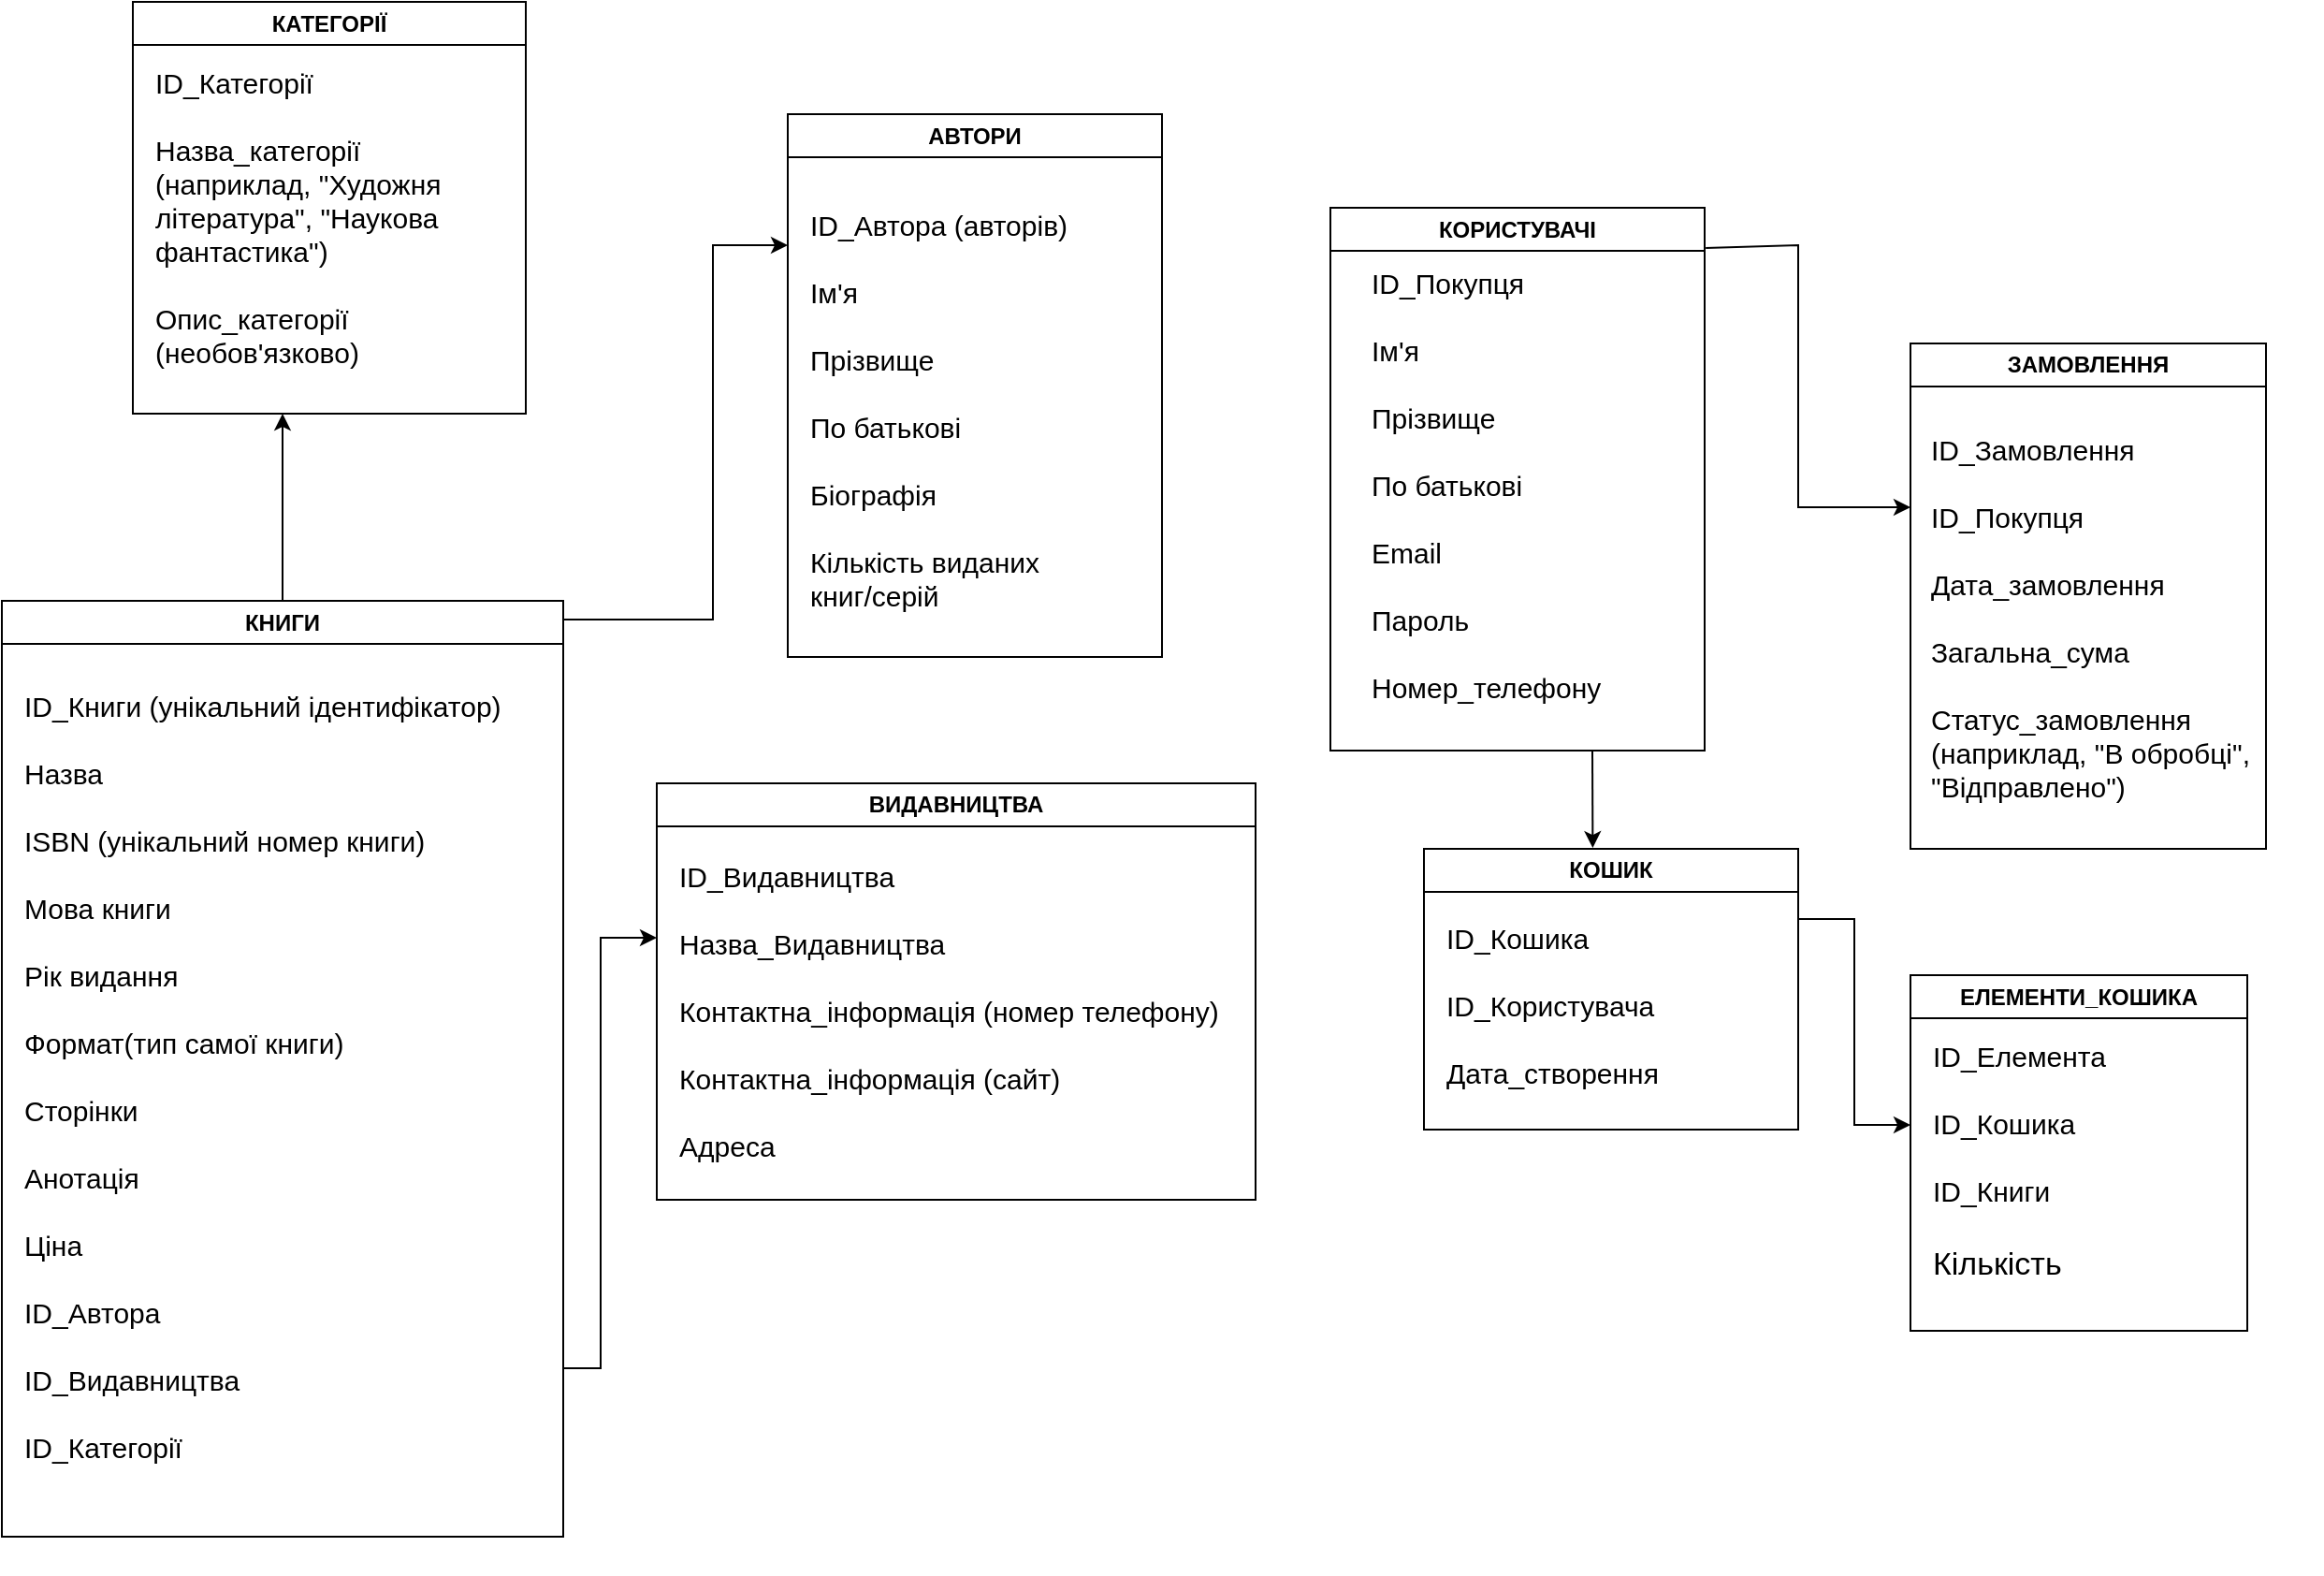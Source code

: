 <mxfile version="28.2.3">
  <diagram name="Сторінка-1" id="sbviSY8-ocguGfYPnzjV">
    <mxGraphModel dx="1845" dy="983" grid="1" gridSize="10" guides="1" tooltips="1" connect="1" arrows="1" fold="1" page="1" pageScale="1" pageWidth="5000" pageHeight="4000" math="0" shadow="0">
      <root>
        <mxCell id="0" />
        <mxCell id="1" parent="0" />
        <mxCell id="QT7wD1lwHOmdtwJIYN0J-2" value="КНИГИ" style="swimlane;whiteSpace=wrap;html=1;" vertex="1" parent="1">
          <mxGeometry x="360" y="500" width="300" height="500" as="geometry" />
        </mxCell>
        <mxCell id="QT7wD1lwHOmdtwJIYN0J-3" value="&lt;font style=&quot;font-size: 15px;&quot;&gt;ID_Книги (унікальний ідентифікатор)&lt;/font&gt;&lt;div&gt;&lt;font style=&quot;font-size: 15px;&quot;&gt;&lt;br&gt;&lt;/font&gt;&lt;div&gt;&lt;font style=&quot;font-size: 15px;&quot;&gt;Назва&lt;/font&gt;&lt;/div&gt;&lt;div&gt;&lt;font style=&quot;font-size: 15px;&quot;&gt;&lt;br&gt;&lt;/font&gt;&lt;/div&gt;&lt;div&gt;&lt;font style=&quot;font-size: 15px;&quot;&gt;ISBN (унікальний номер книги)&lt;/font&gt;&lt;/div&gt;&lt;div&gt;&lt;font style=&quot;font-size: 15px;&quot;&gt;&lt;br&gt;&lt;/font&gt;&lt;/div&gt;&lt;div&gt;&lt;font style=&quot;font-size: 15px;&quot;&gt;Мова книги&lt;/font&gt;&lt;/div&gt;&lt;div&gt;&lt;font style=&quot;font-size: 15px;&quot;&gt;&lt;br&gt;&lt;/font&gt;&lt;/div&gt;&lt;div&gt;&lt;font style=&quot;font-size: 15px;&quot;&gt;Рік видання&lt;/font&gt;&lt;/div&gt;&lt;div&gt;&lt;font style=&quot;font-size: 15px;&quot;&gt;&lt;br&gt;&lt;/font&gt;&lt;/div&gt;&lt;div&gt;&lt;font style=&quot;font-size: 15px;&quot;&gt;Формат(тип самої книги)&lt;/font&gt;&lt;/div&gt;&lt;div&gt;&lt;font style=&quot;font-size: 15px;&quot;&gt;&lt;br&gt;&lt;/font&gt;&lt;/div&gt;&lt;div&gt;&lt;font style=&quot;font-size: 15px;&quot;&gt;Сторінки&lt;/font&gt;&lt;/div&gt;&lt;div&gt;&lt;font style=&quot;font-size: 15px;&quot;&gt;&lt;br&gt;&lt;/font&gt;&lt;/div&gt;&lt;div&gt;&lt;font style=&quot;font-size: 15px;&quot;&gt;Анотація&amp;nbsp;&amp;nbsp;&lt;/font&gt;&lt;/div&gt;&lt;div&gt;&lt;font style=&quot;font-size: 15px;&quot;&gt;&lt;br&gt;&lt;/font&gt;&lt;/div&gt;&lt;div&gt;&lt;font style=&quot;font-size: 15px;&quot;&gt;Ціна&lt;/font&gt;&lt;/div&gt;&lt;/div&gt;&lt;div&gt;&lt;font style=&quot;font-size: 15px;&quot;&gt;&lt;br&gt;&lt;/font&gt;&lt;/div&gt;&lt;div&gt;&lt;font style=&quot;font-size: 15px;&quot;&gt;ID_Автора&amp;nbsp;&lt;/font&gt;&lt;/div&gt;&lt;div&gt;&lt;font style=&quot;font-size: 15px;&quot;&gt;&lt;br&gt;&lt;/font&gt;&lt;/div&gt;&lt;div&gt;&lt;font style=&quot;font-size: 15px;&quot;&gt;ID_Видавництва&lt;/font&gt;&lt;/div&gt;&lt;div&gt;&lt;font style=&quot;font-size: 15px;&quot;&gt;&lt;br&gt;&lt;/font&gt;&lt;/div&gt;&lt;div&gt;&lt;font style=&quot;font-size: 15px;&quot;&gt;ID_Категорії&amp;nbsp;&lt;/font&gt;&lt;/div&gt;&lt;div&gt;&lt;font style=&quot;font-size: 15px;&quot;&gt;&lt;br&gt;&lt;/font&gt;&lt;/div&gt;&lt;div&gt;&lt;font style=&quot;font-size: 15px;&quot;&gt;&lt;br&gt;&lt;/font&gt;&lt;/div&gt;&lt;div&gt;&lt;br&gt;&lt;/div&gt;" style="text;html=1;align=left;verticalAlign=middle;resizable=0;points=[];autosize=1;strokeColor=none;fillColor=none;" vertex="1" parent="QT7wD1lwHOmdtwJIYN0J-2">
          <mxGeometry x="10" y="40" width="280" height="480" as="geometry" />
        </mxCell>
        <mxCell id="QT7wD1lwHOmdtwJIYN0J-8" value="АВТОРИ" style="swimlane;whiteSpace=wrap;html=1;" vertex="1" parent="1">
          <mxGeometry x="780" y="240" width="200" height="290" as="geometry" />
        </mxCell>
        <mxCell id="QT7wD1lwHOmdtwJIYN0J-31" value="&lt;div&gt;ID_Автора (авторів)&lt;/div&gt;&lt;div&gt;&lt;br&gt;&lt;/div&gt;&lt;div&gt;Ім&#39;я&lt;/div&gt;&lt;div&gt;&lt;br&gt;&lt;/div&gt;&lt;div&gt;Прізвище&lt;/div&gt;&lt;div&gt;&lt;br&gt;&lt;/div&gt;&lt;div&gt;По батьков&lt;span style=&quot;background-color: transparent; color: light-dark(rgb(0, 0, 0), rgb(255, 255, 255));&quot;&gt;і&lt;/span&gt;&lt;/div&gt;&lt;div&gt;&lt;span style=&quot;background-color: transparent; color: light-dark(rgb(0, 0, 0), rgb(255, 255, 255));&quot;&gt;&lt;br&gt;&lt;/span&gt;&lt;/div&gt;&lt;div&gt;Біографія&amp;nbsp;&lt;/div&gt;&lt;div&gt;&lt;span style=&quot;background-color: transparent;&quot;&gt;&lt;br&gt;&lt;/span&gt;&lt;/div&gt;&lt;div&gt;Кількість виданих книг/серій&amp;nbsp;&lt;/div&gt;&lt;div&gt;&lt;span style=&quot;background-color: transparent;&quot;&gt;&lt;br&gt;&lt;/span&gt;&lt;/div&gt;&lt;div&gt;&lt;span style=&quot;background-color: transparent;&quot;&gt;&lt;br&gt;&lt;/span&gt;&lt;/div&gt;&lt;div&gt;&lt;br&gt;&lt;/div&gt;" style="text;html=1;align=left;verticalAlign=middle;whiteSpace=wrap;rounded=0;fontSize=15;" vertex="1" parent="QT7wD1lwHOmdtwJIYN0J-8">
          <mxGeometry x="10" y="40" width="160" height="290" as="geometry" />
        </mxCell>
        <mxCell id="QT7wD1lwHOmdtwJIYN0J-9" value="ВИДАВНИЦТВА" style="swimlane;whiteSpace=wrap;html=1;" vertex="1" parent="1">
          <mxGeometry x="710" y="597.5" width="320" height="222.5" as="geometry" />
        </mxCell>
        <mxCell id="QT7wD1lwHOmdtwJIYN0J-26" value="&lt;font style=&quot;font-size: 15px;&quot;&gt;ID_Видавництва&lt;/font&gt;&lt;div&gt;&lt;font style=&quot;font-size: 15px;&quot;&gt;&lt;br&gt;&lt;/font&gt;&lt;div&gt;&lt;font style=&quot;font-size: 15px;&quot;&gt;Назва_Видавництва&lt;/font&gt;&lt;/div&gt;&lt;div&gt;&lt;font style=&quot;font-size: 15px;&quot;&gt;&lt;br&gt;&lt;/font&gt;&lt;/div&gt;&lt;div&gt;&lt;font style=&quot;font-size: 15px;&quot;&gt;Контактна_інформація (номер телефону)&lt;/font&gt;&lt;/div&gt;&lt;div&gt;&lt;font style=&quot;font-size: 15px;&quot;&gt;&lt;br&gt;&lt;/font&gt;&lt;/div&gt;&lt;div&gt;&lt;font style=&quot;font-size: 15px;&quot;&gt;Контактна_інформація (сайт)&lt;/font&gt;&lt;/div&gt;&lt;div&gt;&lt;font style=&quot;font-size: 15px;&quot;&gt;&lt;br&gt;&lt;/font&gt;&lt;/div&gt;&lt;div&gt;&lt;font style=&quot;font-size: 15px;&quot;&gt;Адреса&lt;/font&gt;&lt;/div&gt;&lt;div&gt;&lt;br&gt;&lt;/div&gt;&lt;/div&gt;&lt;div&gt;&lt;font style=&quot;font-size: 15px;&quot;&gt;&lt;br&gt;&lt;/font&gt;&lt;/div&gt;&lt;div&gt;&lt;br&gt;&lt;/div&gt;" style="text;html=1;align=left;verticalAlign=middle;resizable=0;points=[];autosize=1;strokeColor=none;fillColor=none;" vertex="1" parent="QT7wD1lwHOmdtwJIYN0J-9">
          <mxGeometry x="10" y="35" width="310" height="220" as="geometry" />
        </mxCell>
        <mxCell id="QT7wD1lwHOmdtwJIYN0J-14" value="КОРИСТУВАЧІ" style="swimlane;whiteSpace=wrap;html=1;" vertex="1" parent="1">
          <mxGeometry x="1070" y="290" width="200" height="290" as="geometry" />
        </mxCell>
        <mxCell id="QT7wD1lwHOmdtwJIYN0J-24" value="ID_Покупця&lt;div&gt;&lt;br&gt;&lt;/div&gt;&lt;div&gt;Ім&#39;я&lt;/div&gt;&lt;div&gt;&lt;br&gt;&lt;/div&gt;&lt;div&gt;Прізвище&lt;/div&gt;&lt;div&gt;&lt;br&gt;&lt;/div&gt;&lt;div&gt;По батьков&lt;span style=&quot;background-color: transparent; color: light-dark(rgb(0, 0, 0), rgb(255, 255, 255));&quot;&gt;і&lt;/span&gt;&lt;/div&gt;&lt;div&gt;&lt;span style=&quot;background-color: transparent; color: light-dark(rgb(0, 0, 0), rgb(255, 255, 255));&quot;&gt;&lt;br&gt;&lt;/span&gt;&lt;/div&gt;&lt;div&gt;&lt;span style=&quot;background-color: transparent;&quot;&gt;Email&lt;/span&gt;&lt;/div&gt;&lt;div&gt;&lt;span style=&quot;background-color: transparent;&quot;&gt;&lt;br&gt;&lt;/span&gt;&lt;/div&gt;&lt;div&gt;&lt;span style=&quot;background-color: transparent;&quot;&gt;Пароль&lt;/span&gt;&lt;/div&gt;&lt;div&gt;&lt;span style=&quot;background-color: transparent;&quot;&gt;&lt;br&gt;&lt;/span&gt;&lt;/div&gt;&lt;div&gt;&lt;span style=&quot;background-color: transparent;&quot;&gt;Номер_телефону&lt;/span&gt;&lt;/div&gt;&lt;div&gt;&lt;span style=&quot;background-color: transparent;&quot;&gt;&lt;br&gt;&lt;/span&gt;&lt;/div&gt;&lt;div&gt;&lt;span style=&quot;background-color: transparent;&quot;&gt;&lt;br&gt;&lt;/span&gt;&lt;/div&gt;&lt;div&gt;&lt;br&gt;&lt;/div&gt;" style="text;html=1;align=left;verticalAlign=middle;whiteSpace=wrap;rounded=0;fontSize=15;" vertex="1" parent="QT7wD1lwHOmdtwJIYN0J-14">
          <mxGeometry x="20" y="60" width="160" height="230" as="geometry" />
        </mxCell>
        <mxCell id="QT7wD1lwHOmdtwJIYN0J-19" value="ЗАМОВЛЕННЯ" style="swimlane;whiteSpace=wrap;html=1;" vertex="1" parent="1">
          <mxGeometry x="1380" y="362.5" width="190" height="270" as="geometry" />
        </mxCell>
        <mxCell id="QT7wD1lwHOmdtwJIYN0J-20" value="&lt;div style=&quot;text-align: left;&quot;&gt;&lt;span style=&quot;font-size: 15px; background-color: transparent; color: light-dark(rgb(0, 0, 0), rgb(255, 255, 255));&quot;&gt;ID_Замовлення&lt;/span&gt;&lt;/div&gt;&lt;div style=&quot;text-align: left;&quot;&gt;&lt;font style=&quot;font-size: 15px;&quot;&gt;&lt;br&gt;&lt;/font&gt;&lt;/div&gt;&lt;div style=&quot;text-align: left;&quot;&gt;&lt;font style=&quot;font-size: 15px;&quot;&gt;ID_Покупця&lt;/font&gt;&lt;/div&gt;&lt;div style=&quot;text-align: left;&quot;&gt;&lt;font style=&quot;font-size: 15px;&quot;&gt;&lt;br&gt;&lt;/font&gt;&lt;/div&gt;&lt;div style=&quot;text-align: left;&quot;&gt;&lt;font style=&quot;font-size: 15px;&quot;&gt;Дата_замовлення&lt;/font&gt;&lt;/div&gt;&lt;div style=&quot;text-align: left;&quot;&gt;&lt;font style=&quot;font-size: 15px;&quot;&gt;&lt;br&gt;&lt;/font&gt;&lt;/div&gt;&lt;div style=&quot;text-align: left;&quot;&gt;&lt;font style=&quot;font-size: 15px;&quot;&gt;Загальна_сума&lt;/font&gt;&lt;/div&gt;&lt;div style=&quot;text-align: left;&quot;&gt;&lt;font style=&quot;font-size: 15px;&quot;&gt;&lt;br&gt;&lt;/font&gt;&lt;/div&gt;&lt;div style=&quot;text-align: left;&quot;&gt;&lt;font style=&quot;font-size: 15px;&quot;&gt;Статус_замовлення (наприклад, &quot;В обробці&quot;, &quot;Відправлено&quot;)&lt;/font&gt;&lt;/div&gt;&lt;div&gt;&lt;br&gt;&lt;/div&gt;&lt;div&gt;&lt;br&gt;&lt;/div&gt;&lt;div&gt;&lt;br&gt;&lt;/div&gt;&lt;div&gt;&lt;br&gt;&lt;/div&gt;" style="text;html=1;align=center;verticalAlign=middle;whiteSpace=wrap;rounded=0;" vertex="1" parent="QT7wD1lwHOmdtwJIYN0J-19">
          <mxGeometry x="10" y="10" width="210" height="330" as="geometry" />
        </mxCell>
        <mxCell id="QT7wD1lwHOmdtwJIYN0J-22" value="КАТЕГОРІЇ" style="swimlane;whiteSpace=wrap;html=1;" vertex="1" parent="1">
          <mxGeometry x="430" y="180" width="210" height="220" as="geometry" />
        </mxCell>
        <mxCell id="QT7wD1lwHOmdtwJIYN0J-23" value="ID_Категорії&lt;div&gt;&lt;br&gt;&lt;/div&gt;&lt;div&gt;Назва_категорії&amp;nbsp; (наприклад, &quot;Художня література&quot;, &quot;Наукова фантастика&quot;)&lt;/div&gt;&lt;div&gt;&lt;br&gt;&lt;/div&gt;&lt;div&gt;Опис_категорії (необов&#39;язково)&lt;/div&gt;" style="text;html=1;align=left;verticalAlign=middle;whiteSpace=wrap;rounded=0;fontSize=15;" vertex="1" parent="QT7wD1lwHOmdtwJIYN0J-22">
          <mxGeometry x="10" y="20" width="200" height="190" as="geometry" />
        </mxCell>
        <mxCell id="QT7wD1lwHOmdtwJIYN0J-32" value="КОШИК" style="swimlane;whiteSpace=wrap;html=1;" vertex="1" parent="1">
          <mxGeometry x="1120" y="632.5" width="200" height="150" as="geometry" />
        </mxCell>
        <mxCell id="QT7wD1lwHOmdtwJIYN0J-33" value="&lt;div&gt;ID_Кошика&lt;/div&gt;&lt;div&gt;&lt;br&gt;&lt;/div&gt;&lt;div&gt;ID_Користувача&lt;/div&gt;&lt;div&gt;&lt;br&gt;&lt;/div&gt;&lt;div&gt;Дата_створення&lt;/div&gt;&lt;div&gt;&lt;br&gt;&lt;/div&gt;&lt;div&gt;&lt;span style=&quot;background-color: transparent;&quot;&gt;&lt;br&gt;&lt;/span&gt;&lt;/div&gt;&lt;div&gt;&lt;br&gt;&lt;/div&gt;" style="text;html=1;align=left;verticalAlign=middle;whiteSpace=wrap;rounded=0;fontSize=15;" vertex="1" parent="QT7wD1lwHOmdtwJIYN0J-32">
          <mxGeometry x="10" y="60" width="160" height="100" as="geometry" />
        </mxCell>
        <mxCell id="QT7wD1lwHOmdtwJIYN0J-35" value="" style="endArrow=classic;html=1;rounded=0;exitX=1;exitY=0;exitDx=0;exitDy=0;" edge="1" parent="1">
          <mxGeometry width="50" height="50" relative="1" as="geometry">
            <mxPoint x="660" y="510" as="sourcePoint" />
            <mxPoint x="780" y="310" as="targetPoint" />
            <Array as="points">
              <mxPoint x="740" y="510" />
              <mxPoint x="740" y="310" />
            </Array>
          </mxGeometry>
        </mxCell>
        <mxCell id="QT7wD1lwHOmdtwJIYN0J-36" value="" style="endArrow=classic;html=1;rounded=0;exitX=1.003;exitY=0.074;exitDx=0;exitDy=0;exitPerimeter=0;" edge="1" parent="1" source="QT7wD1lwHOmdtwJIYN0J-14">
          <mxGeometry width="50" height="50" relative="1" as="geometry">
            <mxPoint x="1250" y="630" as="sourcePoint" />
            <mxPoint x="1380" y="450" as="targetPoint" />
            <Array as="points">
              <mxPoint x="1320" y="310" />
              <mxPoint x="1320" y="450" />
            </Array>
          </mxGeometry>
        </mxCell>
        <mxCell id="QT7wD1lwHOmdtwJIYN0J-37" value="" style="endArrow=classic;html=1;rounded=0;exitX=0.5;exitY=0;exitDx=0;exitDy=0;" edge="1" parent="1" source="QT7wD1lwHOmdtwJIYN0J-2">
          <mxGeometry width="50" height="50" relative="1" as="geometry">
            <mxPoint x="770" y="780" as="sourcePoint" />
            <mxPoint x="510" y="400" as="targetPoint" />
          </mxGeometry>
        </mxCell>
        <mxCell id="QT7wD1lwHOmdtwJIYN0J-38" value="" style="endArrow=classic;html=1;rounded=0;" edge="1" parent="1">
          <mxGeometry width="50" height="50" relative="1" as="geometry">
            <mxPoint x="660" y="910" as="sourcePoint" />
            <mxPoint x="710" y="680" as="targetPoint" />
            <Array as="points">
              <mxPoint x="680" y="910" />
              <mxPoint x="680" y="680" />
            </Array>
          </mxGeometry>
        </mxCell>
        <mxCell id="QT7wD1lwHOmdtwJIYN0J-40" value="" style="endArrow=classic;html=1;rounded=0;exitX=0.75;exitY=1;exitDx=0;exitDy=0;entryX=0.451;entryY=-0.003;entryDx=0;entryDy=0;entryPerimeter=0;" edge="1" parent="1" source="QT7wD1lwHOmdtwJIYN0J-24" target="QT7wD1lwHOmdtwJIYN0J-32">
          <mxGeometry width="50" height="50" relative="1" as="geometry">
            <mxPoint x="1240" y="570" as="sourcePoint" />
            <mxPoint x="1240" y="620" as="targetPoint" />
          </mxGeometry>
        </mxCell>
        <mxCell id="QT7wD1lwHOmdtwJIYN0J-41" value="ЕЛЕМЕНТИ_КОШИКА" style="swimlane;whiteSpace=wrap;html=1;" vertex="1" parent="1">
          <mxGeometry x="1380" y="700" width="180" height="190" as="geometry" />
        </mxCell>
        <mxCell id="QT7wD1lwHOmdtwJIYN0J-42" value="&lt;font style=&quot;font-size: 15px;&quot;&gt;ID_Елемента&lt;/font&gt;&lt;div&gt;&lt;font style=&quot;font-size: 15px;&quot;&gt;&lt;br&gt;&lt;/font&gt;&lt;div&gt;&lt;font style=&quot;font-size: 15px;&quot;&gt;ID_Кошика&lt;/font&gt;&lt;/div&gt;&lt;div&gt;&lt;font style=&quot;font-size: 15px;&quot;&gt;&lt;br&gt;&lt;/font&gt;&lt;/div&gt;&lt;div&gt;&lt;font style=&quot;font-size: 15px;&quot;&gt;ID_Книги&lt;/font&gt;&lt;/div&gt;&lt;div&gt;&lt;font style=&quot;font-size: 17px;&quot;&gt;&lt;br&gt;&lt;/font&gt;&lt;/div&gt;&lt;div&gt;&lt;font style=&quot;font-size: 17px;&quot;&gt;Кількість&lt;/font&gt;&lt;/div&gt;&lt;div&gt;&lt;font style=&quot;font-size: 15px;&quot;&gt;&lt;br&gt;&lt;/font&gt;&lt;/div&gt;&lt;/div&gt;&lt;div&gt;&lt;font style=&quot;font-size: 15px;&quot;&gt;&lt;br&gt;&lt;/font&gt;&lt;/div&gt;&lt;div&gt;&lt;br&gt;&lt;/div&gt;" style="text;html=1;align=left;verticalAlign=middle;resizable=0;points=[];autosize=1;strokeColor=none;fillColor=none;" vertex="1" parent="QT7wD1lwHOmdtwJIYN0J-41">
          <mxGeometry x="10" y="30" width="120" height="190" as="geometry" />
        </mxCell>
        <mxCell id="QT7wD1lwHOmdtwJIYN0J-43" value="" style="endArrow=classic;html=1;rounded=0;exitX=1;exitY=0.25;exitDx=0;exitDy=0;" edge="1" parent="1" source="QT7wD1lwHOmdtwJIYN0J-32">
          <mxGeometry width="50" height="50" relative="1" as="geometry">
            <mxPoint x="1390" y="570" as="sourcePoint" />
            <mxPoint x="1380" y="780" as="targetPoint" />
            <Array as="points">
              <mxPoint x="1350" y="670" />
              <mxPoint x="1350" y="780" />
            </Array>
          </mxGeometry>
        </mxCell>
      </root>
    </mxGraphModel>
  </diagram>
</mxfile>
